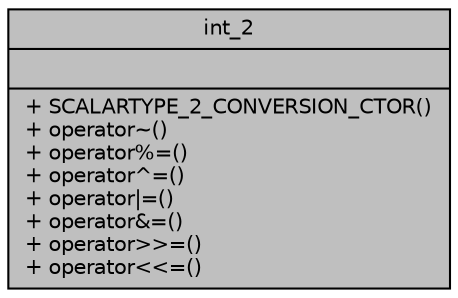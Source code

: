 digraph "int_2"
{
  edge [fontname="Helvetica",fontsize="10",labelfontname="Helvetica",labelfontsize="10"];
  node [fontname="Helvetica",fontsize="10",shape=record];
  Node1 [label="{int_2\n||+ SCALARTYPE_2_CONVERSION_CTOR()\l+ operator~()\l+ operator%=()\l+ operator^=()\l+ operator\|=()\l+ operator&=()\l+ operator\>\>=()\l+ operator\<\<=()\l}",height=0.2,width=0.4,color="black", fillcolor="grey75", style="filled", fontcolor="black"];
}
